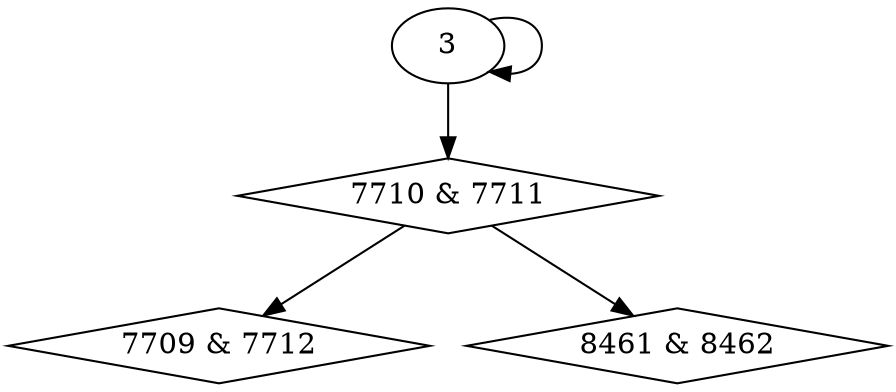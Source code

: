 digraph {
0 [label = "7709 & 7712", shape = diamond];
1 [label = "7710 & 7711", shape = diamond];
2 [label = "8461 & 8462", shape = diamond];
1 -> 0;
3 -> 1;
1 -> 2;
3 -> 3;
}
